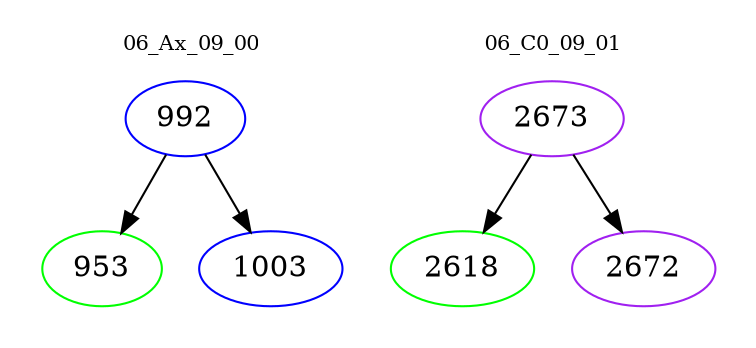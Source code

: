 digraph{
subgraph cluster_0 {
color = white
label = "06_Ax_09_00";
fontsize=10;
T0_992 [label="992", color="blue"]
T0_992 -> T0_953 [color="black"]
T0_953 [label="953", color="green"]
T0_992 -> T0_1003 [color="black"]
T0_1003 [label="1003", color="blue"]
}
subgraph cluster_1 {
color = white
label = "06_C0_09_01";
fontsize=10;
T1_2673 [label="2673", color="purple"]
T1_2673 -> T1_2618 [color="black"]
T1_2618 [label="2618", color="green"]
T1_2673 -> T1_2672 [color="black"]
T1_2672 [label="2672", color="purple"]
}
}
